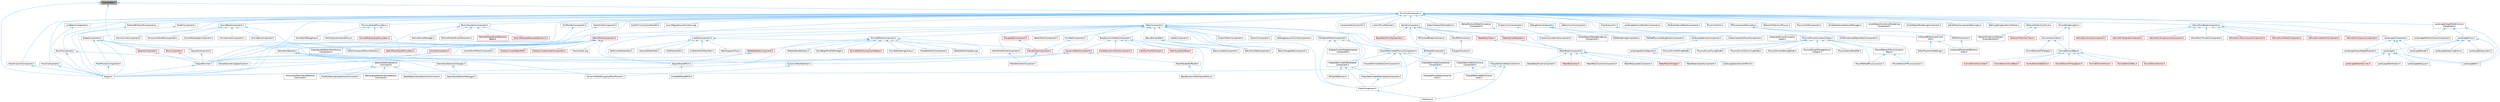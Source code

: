 digraph "EngineStats.h"
{
 // INTERACTIVE_SVG=YES
 // LATEX_PDF_SIZE
  bgcolor="transparent";
  edge [fontname=Helvetica,fontsize=10,labelfontname=Helvetica,labelfontsize=10];
  node [fontname=Helvetica,fontsize=10,shape=box,height=0.2,width=0.4];
  Node1 [id="Node000001",label="EngineStats.h",height=0.2,width=0.4,color="gray40", fillcolor="grey60", style="filled", fontcolor="black",tooltip=" "];
  Node1 -> Node2 [id="edge1_Node000001_Node000002",dir="back",color="steelblue1",style="solid",tooltip=" "];
  Node2 [id="Node000002",label="Engine.h",height=0.2,width=0.4,color="grey40", fillcolor="white", style="filled",URL="$d1/d34/Public_2Engine_8h.html",tooltip=" "];
  Node1 -> Node3 [id="edge2_Node000001_Node000003",dir="back",color="steelblue1",style="solid",tooltip=" "];
  Node3 [id="Node000003",label="EngineSharedPCH.h",height=0.2,width=0.4,color="grey40", fillcolor="white", style="filled",URL="$dc/dbb/EngineSharedPCH_8h.html",tooltip=" "];
  Node3 -> Node4 [id="edge3_Node000003_Node000004",dir="back",color="steelblue1",style="solid",tooltip=" "];
  Node4 [id="Node000004",label="UnrealEdSharedPCH.h",height=0.2,width=0.4,color="grey40", fillcolor="white", style="filled",URL="$d1/de6/UnrealEdSharedPCH_8h.html",tooltip=" "];
  Node1 -> Node5 [id="edge4_Node000001_Node000005",dir="back",color="steelblue1",style="solid",tooltip=" "];
  Node5 [id="Node000005",label="PrimitiveComponent.h",height=0.2,width=0.4,color="grey40", fillcolor="white", style="filled",URL="$df/d9f/PrimitiveComponent_8h.html",tooltip=" "];
  Node5 -> Node6 [id="edge5_Node000005_Node000006",dir="back",color="steelblue1",style="solid",tooltip=" "];
  Node6 [id="Node000006",label="ActorPrimitiveColorHandler.h",height=0.2,width=0.4,color="grey40", fillcolor="white", style="filled",URL="$d4/d72/ActorPrimitiveColorHandler_8h.html",tooltip=" "];
  Node5 -> Node7 [id="edge6_Node000005_Node000007",dir="back",color="steelblue1",style="solid",tooltip=" "];
  Node7 [id="Node000007",label="ArrowComponent.h",height=0.2,width=0.4,color="grey40", fillcolor="white", style="filled",URL="$db/d35/ArrowComponent_8h.html",tooltip=" "];
  Node7 -> Node2 [id="edge7_Node000007_Node000002",dir="back",color="steelblue1",style="solid",tooltip=" "];
  Node5 -> Node8 [id="edge8_Node000005_Node000008",dir="back",color="steelblue1",style="solid",tooltip=" "];
  Node8 [id="Node000008",label="AsyncRegisterLevelContext.cpp",height=0.2,width=0.4,color="grey40", fillcolor="white", style="filled",URL="$da/df8/AsyncRegisterLevelContext_8cpp.html",tooltip=" "];
  Node5 -> Node9 [id="edge9_Node000005_Node000009",dir="back",color="steelblue1",style="solid",tooltip=" "];
  Node9 [id="Node000009",label="BakedShallowWaterSimulation\lComponent.h",height=0.2,width=0.4,color="grey40", fillcolor="white", style="filled",URL="$d4/dbc/BakedShallowWaterSimulationComponent_8h.html",tooltip=" "];
  Node9 -> Node10 [id="edge10_Node000009_Node000010",dir="back",color="steelblue1",style="solid",tooltip=" "];
  Node10 [id="Node000010",label="WaterBodyComponent.h",height=0.2,width=0.4,color="grey40", fillcolor="white", style="filled",URL="$db/d59/WaterBodyComponent_8h.html",tooltip=" "];
  Node10 -> Node11 [id="edge11_Node000010_Node000011",dir="back",color="steelblue1",style="solid",tooltip=" "];
  Node11 [id="Node000011",label="WaterBodyActor.h",height=0.2,width=0.4,color="red", fillcolor="#FFF0F0", style="filled",URL="$da/d45/WaterBodyActor_8h.html",tooltip=" "];
  Node10 -> Node17 [id="edge12_Node000010_Node000017",dir="back",color="steelblue1",style="solid",tooltip=" "];
  Node17 [id="Node000017",label="WaterBodyCustomComponent.h",height=0.2,width=0.4,color="grey40", fillcolor="white", style="filled",URL="$dd/dc1/WaterBodyCustomComponent_8h.html",tooltip=" "];
  Node10 -> Node18 [id="edge13_Node000010_Node000018",dir="back",color="steelblue1",style="solid",tooltip=" "];
  Node18 [id="Node000018",label="WaterBodyLakeComponent.h",height=0.2,width=0.4,color="grey40", fillcolor="white", style="filled",URL="$d8/db7/WaterBodyLakeComponent_8h.html",tooltip=" "];
  Node10 -> Node19 [id="edge14_Node000010_Node000019",dir="back",color="steelblue1",style="solid",tooltip=" "];
  Node19 [id="Node000019",label="WaterBodyManager.h",height=0.2,width=0.4,color="red", fillcolor="#FFF0F0", style="filled",URL="$d7/d25/WaterBodyManager_8h.html",tooltip=" "];
  Node10 -> Node21 [id="edge15_Node000010_Node000021",dir="back",color="steelblue1",style="solid",tooltip=" "];
  Node21 [id="Node000021",label="WaterBodyOceanComponent.h",height=0.2,width=0.4,color="grey40", fillcolor="white", style="filled",URL="$d8/d9e/WaterBodyOceanComponent_8h.html",tooltip=" "];
  Node10 -> Node22 [id="edge16_Node000010_Node000022",dir="back",color="steelblue1",style="solid",tooltip=" "];
  Node22 [id="Node000022",label="WaterBodyRiverComponent.h",height=0.2,width=0.4,color="grey40", fillcolor="white", style="filled",URL="$d6/d69/WaterBodyRiverComponent_8h.html",tooltip=" "];
  Node5 -> Node23 [id="edge17_Node000005_Node000023",dir="back",color="steelblue1",style="solid",tooltip=" "];
  Node23 [id="Node000023",label="BillboardComponent.h",height=0.2,width=0.4,color="grey40", fillcolor="white", style="filled",URL="$db/d72/BillboardComponent_8h.html",tooltip=" "];
  Node23 -> Node24 [id="edge18_Node000023_Node000024",dir="back",color="steelblue1",style="solid",tooltip=" "];
  Node24 [id="Node000024",label="ChaosDeformableSolverActor.h",height=0.2,width=0.4,color="grey40", fillcolor="white", style="filled",URL="$d2/de9/ChaosDeformableSolverActor_8h.html",tooltip=" "];
  Node24 -> Node25 [id="edge19_Node000024_Node000025",dir="back",color="steelblue1",style="solid",tooltip=" "];
  Node25 [id="Node000025",label="ChaosDeformableCollisions\lActor.h",height=0.2,width=0.4,color="grey40", fillcolor="white", style="filled",URL="$d2/dce/ChaosDeformableCollisionsActor_8h.html",tooltip=" "];
  Node24 -> Node26 [id="edge20_Node000024_Node000026",dir="back",color="steelblue1",style="solid",tooltip=" "];
  Node26 [id="Node000026",label="ChaosDeformableConstraints\lActor.h",height=0.2,width=0.4,color="grey40", fillcolor="white", style="filled",URL="$d0/dd2/ChaosDeformableConstraintsActor_8h.html",tooltip=" "];
  Node24 -> Node27 [id="edge21_Node000024_Node000027",dir="back",color="steelblue1",style="solid",tooltip=" "];
  Node27 [id="Node000027",label="FleshActor.h",height=0.2,width=0.4,color="grey40", fillcolor="white", style="filled",URL="$d1/d7e/FleshActor_8h.html",tooltip=" "];
  Node23 -> Node2 [id="edge22_Node000023_Node000002",dir="back",color="steelblue1",style="solid",tooltip=" "];
  Node5 -> Node28 [id="edge23_Node000005_Node000028",dir="back",color="steelblue1",style="solid",tooltip=" "];
  Node28 [id="Node000028",label="BrushComponent.h",height=0.2,width=0.4,color="grey40", fillcolor="white", style="filled",URL="$d0/d9c/BrushComponent_8h.html",tooltip=" "];
  Node28 -> Node2 [id="edge24_Node000028_Node000002",dir="back",color="steelblue1",style="solid",tooltip=" "];
  Node28 -> Node29 [id="edge25_Node000028_Node000029",dir="back",color="steelblue1",style="solid",tooltip=" "];
  Node29 [id="Node000029",label="SceneGeometrySpatialCache.h",height=0.2,width=0.4,color="grey40", fillcolor="white", style="filled",URL="$d6/d6f/SceneGeometrySpatialCache_8h.html",tooltip=" "];
  Node5 -> Node30 [id="edge26_Node000005_Node000030",dir="back",color="steelblue1",style="solid",tooltip=" "];
  Node30 [id="Node000030",label="ClusterUnionComponent.h",height=0.2,width=0.4,color="grey40", fillcolor="white", style="filled",URL="$d0/d16/ClusterUnionComponent_8h.html",tooltip=" "];
  Node30 -> Node31 [id="edge27_Node000030_Node000031",dir="back",color="steelblue1",style="solid",tooltip=" "];
  Node31 [id="Node000031",label="ClusterUnionVehicleComponent.h",height=0.2,width=0.4,color="grey40", fillcolor="white", style="filled",URL="$dd/deb/ClusterUnionVehicleComponent_8h.html",tooltip=" "];
  Node5 -> Node32 [id="edge28_Node000005_Node000032",dir="back",color="steelblue1",style="solid",tooltip=" "];
  Node32 [id="Node000032",label="ComponentCollisionUtil.h",height=0.2,width=0.4,color="grey40", fillcolor="white", style="filled",URL="$d9/d1c/ComponentCollisionUtil_8h.html",tooltip=" "];
  Node5 -> Node33 [id="edge29_Node000005_Node000033",dir="back",color="steelblue1",style="solid",tooltip=" "];
  Node33 [id="Node000033",label="CustomPhysXPayload.h",height=0.2,width=0.4,color="grey40", fillcolor="white", style="filled",URL="$d3/d90/CustomPhysXPayload_8h.html",tooltip=" "];
  Node5 -> Node34 [id="edge30_Node000005_Node000034",dir="back",color="steelblue1",style="solid",tooltip=" "];
  Node34 [id="Node000034",label="DebugDrawComponent.h",height=0.2,width=0.4,color="grey40", fillcolor="white", style="filled",URL="$d9/dae/DebugDrawComponent_8h.html",tooltip=" "];
  Node34 -> Node35 [id="edge31_Node000034_Node000035",dir="back",color="steelblue1",style="solid",tooltip=" "];
  Node35 [id="Node000035",label="EQSRenderingComponent.h",height=0.2,width=0.4,color="grey40", fillcolor="white", style="filled",URL="$df/d63/EQSRenderingComponent_8h.html",tooltip=" "];
  Node34 -> Node36 [id="edge32_Node000034_Node000036",dir="back",color="steelblue1",style="solid",tooltip=" "];
  Node36 [id="Node000036",label="PathedPhysicsDebugDrawComponent.h",height=0.2,width=0.4,color="grey40", fillcolor="white", style="filled",URL="$d9/dd8/PathedPhysicsDebugDrawComponent_8h.html",tooltip=" "];
  Node34 -> Node37 [id="edge33_Node000034_Node000037",dir="back",color="steelblue1",style="solid",tooltip=" "];
  Node37 [id="Node000037",label="SmartObjectDebugRendering\lComponent.h",height=0.2,width=0.4,color="grey40", fillcolor="white", style="filled",URL="$d2/db9/SmartObjectDebugRenderingComponent_8h.html",tooltip=" "];
  Node5 -> Node38 [id="edge34_Node000005_Node000038",dir="back",color="steelblue1",style="solid",tooltip=" "];
  Node38 [id="Node000038",label="DrawFrustumComponent.h",height=0.2,width=0.4,color="grey40", fillcolor="white", style="filled",URL="$db/d24/DrawFrustumComponent_8h.html",tooltip=" "];
  Node38 -> Node2 [id="edge35_Node000038_Node000002",dir="back",color="steelblue1",style="solid",tooltip=" "];
  Node5 -> Node39 [id="edge36_Node000005_Node000039",dir="back",color="steelblue1",style="solid",tooltip=" "];
  Node39 [id="Node000039",label="EditorComponentSourceFactory.h",height=0.2,width=0.4,color="grey40", fillcolor="white", style="filled",URL="$d4/d35/EditorComponentSourceFactory_8h.html",tooltip=" "];
  Node5 -> Node40 [id="edge37_Node000005_Node000040",dir="back",color="steelblue1",style="solid",tooltip=" "];
  Node40 [id="Node000040",label="EditorViewportSelectability.h",height=0.2,width=0.4,color="grey40", fillcolor="white", style="filled",URL="$d0/da6/EditorViewportSelectability_8h.html",tooltip=" "];
  Node5 -> Node41 [id="edge38_Node000005_Node000041",dir="back",color="steelblue1",style="solid",tooltip=" "];
  Node41 [id="Node000041",label="EngineMinimal.h",height=0.2,width=0.4,color="grey40", fillcolor="white", style="filled",URL="$d0/d2c/EngineMinimal_8h.html",tooltip=" "];
  Node41 -> Node2 [id="edge39_Node000041_Node000002",dir="back",color="steelblue1",style="solid",tooltip=" "];
  Node5 -> Node3 [id="edge40_Node000005_Node000003",dir="back",color="steelblue1",style="solid",tooltip=" "];
  Node5 -> Node42 [id="edge41_Node000005_Node000042",dir="back",color="steelblue1",style="solid",tooltip=" "];
  Node42 [id="Node000042",label="FloorQueryUtils.h",height=0.2,width=0.4,color="grey40", fillcolor="white", style="filled",URL="$df/d2a/FloorQueryUtils_8h.html",tooltip=" "];
  Node42 -> Node43 [id="edge42_Node000042_Node000043",dir="back",color="steelblue1",style="solid",tooltip=" "];
  Node43 [id="Node000043",label="ChaosCharacterMoverComponent.h",height=0.2,width=0.4,color="grey40", fillcolor="white", style="filled",URL="$d5/dd2/ChaosCharacterMoverComponent_8h.html",tooltip=" "];
  Node42 -> Node44 [id="edge43_Node000042_Node000044",dir="back",color="steelblue1",style="solid",tooltip=" "];
  Node44 [id="Node000044",label="CharacterMoverSimulation\lTypes.h",height=0.2,width=0.4,color="grey40", fillcolor="white", style="filled",URL="$df/dcc/CharacterMoverSimulationTypes_8h.html",tooltip=" "];
  Node42 -> Node45 [id="edge44_Node000042_Node000045",dir="back",color="steelblue1",style="solid",tooltip=" "];
  Node45 [id="Node000045",label="PhysicsMoverSimulationTypes.h",height=0.2,width=0.4,color="grey40", fillcolor="white", style="filled",URL="$d1/d2f/PhysicsMoverSimulationTypes_8h.html",tooltip=" "];
  Node45 -> Node46 [id="edge45_Node000045_Node000046",dir="back",color="steelblue1",style="solid",tooltip=" "];
  Node46 [id="Node000046",label="MoverNetworkPhysicsLiaison.h",height=0.2,width=0.4,color="grey40", fillcolor="white", style="filled",URL="$d7/d6a/MoverNetworkPhysicsLiaison_8h.html",tooltip=" "];
  Node45 -> Node47 [id="edge46_Node000045_Node000047",dir="back",color="steelblue1",style="solid",tooltip=" "];
  Node47 [id="Node000047",label="MoverNetworkPhysicsLiaison\lBase.h",height=0.2,width=0.4,color="grey40", fillcolor="white", style="filled",URL="$d6/d54/MoverNetworkPhysicsLiaisonBase_8h.html",tooltip=" "];
  Node47 -> Node46 [id="edge47_Node000047_Node000046",dir="back",color="steelblue1",style="solid",tooltip=" "];
  Node47 -> Node48 [id="edge48_Node000047_Node000048",dir="back",color="steelblue1",style="solid",tooltip=" "];
  Node48 [id="Node000048",label="MoverPathedPhysicsLiaison.h",height=0.2,width=0.4,color="grey40", fillcolor="white", style="filled",URL="$d8/d2d/MoverPathedPhysicsLiaison_8h.html",tooltip=" "];
  Node45 -> Node48 [id="edge49_Node000045_Node000048",dir="back",color="steelblue1",style="solid",tooltip=" "];
  Node45 -> Node49 [id="edge50_Node000045_Node000049",dir="back",color="steelblue1",style="solid",tooltip=" "];
  Node49 [id="Node000049",label="PhysicsDrivenFallingMode.h",height=0.2,width=0.4,color="grey40", fillcolor="white", style="filled",URL="$de/d7a/PhysicsDrivenFallingMode_8h.html",tooltip=" "];
  Node45 -> Node50 [id="edge51_Node000045_Node000050",dir="back",color="steelblue1",style="solid",tooltip=" "];
  Node50 [id="Node000050",label="PhysicsDrivenFlyingMode.h",height=0.2,width=0.4,color="grey40", fillcolor="white", style="filled",URL="$d4/d63/PhysicsDrivenFlyingMode_8h.html",tooltip=" "];
  Node45 -> Node51 [id="edge52_Node000045_Node000051",dir="back",color="steelblue1",style="solid",tooltip=" "];
  Node51 [id="Node000051",label="PhysicsDrivenSwimmingMode.h",height=0.2,width=0.4,color="grey40", fillcolor="white", style="filled",URL="$d2/d15/PhysicsDrivenSwimmingMode_8h.html",tooltip=" "];
  Node45 -> Node52 [id="edge53_Node000045_Node000052",dir="back",color="steelblue1",style="solid",tooltip=" "];
  Node52 [id="Node000052",label="PhysicsDrivenWalkingMode.h",height=0.2,width=0.4,color="grey40", fillcolor="white", style="filled",URL="$d8/d69/PhysicsDrivenWalkingMode_8h.html",tooltip=" "];
  Node45 -> Node53 [id="edge54_Node000045_Node000053",dir="back",color="steelblue1",style="solid",tooltip=" "];
  Node53 [id="Node000053",label="PhysicsMoverManagerAsync\lCallback.h",height=0.2,width=0.4,color="grey40", fillcolor="white", style="filled",URL="$d6/d7c/PhysicsMoverManagerAsyncCallback_8h.html",tooltip=" "];
  Node45 -> Node54 [id="edge55_Node000045_Node000054",dir="back",color="steelblue1",style="solid",tooltip=" "];
  Node54 [id="Node000054",label="PhysicsStanceModifier.h",height=0.2,width=0.4,color="grey40", fillcolor="white", style="filled",URL="$dc/d04/PhysicsStanceModifier_8h.html",tooltip=" "];
  Node5 -> Node55 [id="edge56_Node000005_Node000055",dir="back",color="steelblue1",style="solid",tooltip=" "];
  Node55 [id="Node000055",label="GeometrySelector.h",height=0.2,width=0.4,color="grey40", fillcolor="white", style="filled",URL="$d5/d67/GeometrySelector_8h.html",tooltip=" "];
  Node55 -> Node56 [id="edge57_Node000055_Node000056",dir="back",color="steelblue1",style="solid",tooltip=" "];
  Node56 [id="Node000056",label="DynamicMeshPolygroupTransformer.h",height=0.2,width=0.4,color="grey40", fillcolor="white", style="filled",URL="$dc/db2/DynamicMeshPolygroupTransformer_8h.html",tooltip=" "];
  Node55 -> Node57 [id="edge58_Node000055_Node000057",dir="back",color="steelblue1",style="solid",tooltip=" "];
  Node57 [id="Node000057",label="DynamicMeshSelector.h",height=0.2,width=0.4,color="grey40", fillcolor="white", style="filled",URL="$dc/d01/DynamicMeshSelector_8h.html",tooltip=" "];
  Node57 -> Node56 [id="edge59_Node000057_Node000056",dir="back",color="steelblue1",style="solid",tooltip=" "];
  Node55 -> Node58 [id="edge60_Node000055_Node000058",dir="back",color="steelblue1",style="solid",tooltip=" "];
  Node58 [id="Node000058",label="GeometrySelectionChanges.h",height=0.2,width=0.4,color="grey40", fillcolor="white", style="filled",URL="$d2/d21/GeometrySelectionChanges_8h.html",tooltip=" "];
  Node58 -> Node59 [id="edge61_Node000058_Node000059",dir="back",color="steelblue1",style="solid",tooltip=" "];
  Node59 [id="Node000059",label="GeometrySelectionManager.h",height=0.2,width=0.4,color="grey40", fillcolor="white", style="filled",URL="$d9/d43/GeometrySelectionManager_8h.html",tooltip=" "];
  Node55 -> Node59 [id="edge62_Node000055_Node000059",dir="back",color="steelblue1",style="solid",tooltip=" "];
  Node55 -> Node60 [id="edge63_Node000055_Node000060",dir="back",color="steelblue1",style="solid",tooltip=" "];
  Node60 [id="Node000060",label="SelectionEditInteractive\lCommand.h",height=0.2,width=0.4,color="grey40", fillcolor="white", style="filled",URL="$d8/db5/SelectionEditInteractiveCommand_8h.html",tooltip=" "];
  Node60 -> Node61 [id="edge64_Node000060_Node000061",dir="back",color="steelblue1",style="solid",tooltip=" "];
  Node61 [id="Node000061",label="DeleteGeometrySelectionCommand.h",height=0.2,width=0.4,color="grey40", fillcolor="white", style="filled",URL="$d2/db3/DeleteGeometrySelectionCommand_8h.html",tooltip=" "];
  Node60 -> Node62 [id="edge65_Node000060_Node000062",dir="back",color="steelblue1",style="solid",tooltip=" "];
  Node62 [id="Node000062",label="DisconnectGeometrySelection\lCommand.h",height=0.2,width=0.4,color="grey40", fillcolor="white", style="filled",URL="$df/d86/DisconnectGeometrySelectionCommand_8h.html",tooltip=" "];
  Node60 -> Node63 [id="edge66_Node000060_Node000063",dir="back",color="steelblue1",style="solid",tooltip=" "];
  Node63 [id="Node000063",label="ModifyGeometrySelectionCommand.h",height=0.2,width=0.4,color="grey40", fillcolor="white", style="filled",URL="$d2/dc3/ModifyGeometrySelectionCommand_8h.html",tooltip=" "];
  Node60 -> Node64 [id="edge67_Node000060_Node000064",dir="back",color="steelblue1",style="solid",tooltip=" "];
  Node64 [id="Node000064",label="RetriangulateGeometrySelection\lCommand.h",height=0.2,width=0.4,color="grey40", fillcolor="white", style="filled",URL="$de/d4b/RetriangulateGeometrySelectionCommand_8h.html",tooltip=" "];
  Node5 -> Node65 [id="edge68_Node000005_Node000065",dir="back",color="steelblue1",style="solid",tooltip=" "];
  Node65 [id="Node000065",label="GizmoBaseComponent.h",height=0.2,width=0.4,color="grey40", fillcolor="white", style="filled",URL="$db/dfd/GizmoBaseComponent_8h.html",tooltip=" "];
  Node65 -> Node66 [id="edge69_Node000065_Node000066",dir="back",color="steelblue1",style="solid",tooltip=" "];
  Node66 [id="Node000066",label="GizmoArrowComponent.h",height=0.2,width=0.4,color="grey40", fillcolor="white", style="filled",URL="$d9/df9/GizmoArrowComponent_8h.html",tooltip=" "];
  Node65 -> Node67 [id="edge70_Node000065_Node000067",dir="back",color="steelblue1",style="solid",tooltip=" "];
  Node67 [id="Node000067",label="GizmoBoxComponent.h",height=0.2,width=0.4,color="grey40", fillcolor="white", style="filled",URL="$d4/d84/GizmoBoxComponent_8h.html",tooltip=" "];
  Node65 -> Node68 [id="edge71_Node000065_Node000068",dir="back",color="steelblue1",style="solid",tooltip=" "];
  Node68 [id="Node000068",label="GizmoCircleComponent.h",height=0.2,width=0.4,color="grey40", fillcolor="white", style="filled",URL="$d3/d78/GizmoCircleComponent_8h.html",tooltip=" "];
  Node65 -> Node69 [id="edge72_Node000065_Node000069",dir="back",color="steelblue1",style="solid",tooltip=" "];
  Node69 [id="Node000069",label="GizmoLineHandleComponent.h",height=0.2,width=0.4,color="grey40", fillcolor="white", style="filled",URL="$d3/d98/GizmoLineHandleComponent_8h.html",tooltip=" "];
  Node65 -> Node70 [id="edge73_Node000065_Node000070",dir="back",color="steelblue1",style="solid",tooltip=" "];
  Node70 [id="Node000070",label="GizmoRectangleComponent.h",height=0.2,width=0.4,color="grey40", fillcolor="white", style="filled",URL="$d9/ded/GizmoRectangleComponent_8h.html",tooltip=" "];
  Node65 -> Node71 [id="edge74_Node000065_Node000071",dir="back",color="steelblue1",style="solid",tooltip=" "];
  Node71 [id="Node000071",label="ViewAdjustedStaticMeshGizmo\lComponent.h",height=0.2,width=0.4,color="grey40", fillcolor="white", style="filled",URL="$d3/d99/ViewAdjustedStaticMeshGizmoComponent_8h.html",tooltip=" "];
  Node5 -> Node72 [id="edge75_Node000005_Node000072",dir="back",color="steelblue1",style="solid",tooltip=" "];
  Node72 [id="Node000072",label="GizmoRenderingUtil.h",height=0.2,width=0.4,color="grey40", fillcolor="white", style="filled",URL="$d0/d40/GizmoRenderingUtil_8h.html",tooltip=" "];
  Node72 -> Node73 [id="edge76_Node000072_Node000073",dir="back",color="steelblue1",style="solid",tooltip=" "];
  Node73 [id="Node000073",label="GizmoElementBase.h",height=0.2,width=0.4,color="grey40", fillcolor="white", style="filled",URL="$d5/d19/GizmoElementBase_8h.html",tooltip=" "];
  Node73 -> Node74 [id="edge77_Node000073_Node000074",dir="back",color="steelblue1",style="solid",tooltip=" "];
  Node74 [id="Node000074",label="GizmoElementArrow.h",height=0.2,width=0.4,color="red", fillcolor="#FFF0F0", style="filled",URL="$df/d5b/GizmoElementArrow_8h.html",tooltip=" "];
  Node73 -> Node76 [id="edge78_Node000073_Node000076",dir="back",color="steelblue1",style="solid",tooltip=" "];
  Node76 [id="Node000076",label="GizmoElementBox.h",height=0.2,width=0.4,color="red", fillcolor="#FFF0F0", style="filled",URL="$d6/d7f/GizmoElementBox_8h.html",tooltip=" "];
  Node73 -> Node77 [id="edge79_Node000073_Node000077",dir="back",color="steelblue1",style="solid",tooltip=" "];
  Node77 [id="Node000077",label="GizmoElementCone.h",height=0.2,width=0.4,color="red", fillcolor="#FFF0F0", style="filled",URL="$dc/dca/GizmoElementCone_8h.html",tooltip=" "];
  Node73 -> Node78 [id="edge80_Node000073_Node000078",dir="back",color="steelblue1",style="solid",tooltip=" "];
  Node78 [id="Node000078",label="GizmoElementCylinder.h",height=0.2,width=0.4,color="red", fillcolor="#FFF0F0", style="filled",URL="$da/dff/GizmoElementCylinder_8h.html",tooltip=" "];
  Node73 -> Node79 [id="edge81_Node000073_Node000079",dir="back",color="steelblue1",style="solid",tooltip=" "];
  Node79 [id="Node000079",label="GizmoElementLineBase.h",height=0.2,width=0.4,color="red", fillcolor="#FFF0F0", style="filled",URL="$d4/d1b/GizmoElementLineBase_8h.html",tooltip=" "];
  Node73 -> Node87 [id="edge82_Node000073_Node000087",dir="back",color="steelblue1",style="solid",tooltip=" "];
  Node87 [id="Node000087",label="GizmoElementSphere.h",height=0.2,width=0.4,color="red", fillcolor="#FFF0F0", style="filled",URL="$df/d53/GizmoElementSphere_8h.html",tooltip=" "];
  Node73 -> Node88 [id="edge83_Node000073_Node000088",dir="back",color="steelblue1",style="solid",tooltip=" "];
  Node88 [id="Node000088",label="GizmoElementTriangleList.h",height=0.2,width=0.4,color="red", fillcolor="#FFF0F0", style="filled",URL="$dc/dc3/GizmoElementTriangleList_8h.html",tooltip=" "];
  Node72 -> Node89 [id="edge84_Node000072_Node000089",dir="back",color="steelblue1",style="solid",tooltip=" "];
  Node89 [id="Node000089",label="GizmoViewContext.h",height=0.2,width=0.4,color="grey40", fillcolor="white", style="filled",URL="$dd/d1a/GizmoViewContext_8h.html",tooltip=" "];
  Node89 -> Node73 [id="edge85_Node000089_Node000073",dir="back",color="steelblue1",style="solid",tooltip=" "];
  Node89 -> Node90 [id="edge86_Node000089_Node000090",dir="back",color="steelblue1",style="solid",tooltip=" "];
  Node90 [id="Node000090",label="GizmoElementHitTargets.h",height=0.2,width=0.4,color="grey40", fillcolor="white", style="filled",URL="$da/d23/GizmoElementHitTargets_8h.html",tooltip=" "];
  Node5 -> Node91 [id="edge87_Node000005_Node000091",dir="back",color="steelblue1",style="solid",tooltip=" "];
  Node91 [id="Node000091",label="ISMComponentDescriptor.h",height=0.2,width=0.4,color="grey40", fillcolor="white", style="filled",URL="$dd/d82/ISMComponentDescriptor_8h.html",tooltip=" "];
  Node91 -> Node92 [id="edge88_Node000091_Node000092",dir="back",color="steelblue1",style="solid",tooltip=" "];
  Node92 [id="Node000092",label="HLODInstancedStaticMeshComponent.h",height=0.2,width=0.4,color="grey40", fillcolor="white", style="filled",URL="$dd/d88/HLODInstancedStaticMeshComponent_8h.html",tooltip=" "];
  Node91 -> Node93 [id="edge89_Node000091_Node000093",dir="back",color="steelblue1",style="solid",tooltip=" "];
  Node93 [id="Node000093",label="ISMPartitionActor.h",height=0.2,width=0.4,color="grey40", fillcolor="white", style="filled",URL="$d8/dac/ISMPartitionActor_8h.html",tooltip=" "];
  Node93 -> Node94 [id="edge90_Node000093_Node000094",dir="back",color="steelblue1",style="solid",tooltip=" "];
  Node94 [id="Node000094",label="InstancedPlacementPartition\lActor.h",height=0.2,width=0.4,color="grey40", fillcolor="white", style="filled",URL="$dd/d43/InstancedPlacementPartitionActor_8h.html",tooltip=" "];
  Node91 -> Node95 [id="edge91_Node000091_Node000095",dir="back",color="steelblue1",style="solid",tooltip=" "];
  Node95 [id="Node000095",label="InstancedPlacementClient\lInfo.h",height=0.2,width=0.4,color="grey40", fillcolor="white", style="filled",URL="$d0/d12/InstancedPlacementClientInfo_8h.html",tooltip=" "];
  Node95 -> Node96 [id="edge92_Node000095_Node000096",dir="back",color="steelblue1",style="solid",tooltip=" "];
  Node96 [id="Node000096",label="EditorPlacementSettings.h",height=0.2,width=0.4,color="grey40", fillcolor="white", style="filled",URL="$dd/daf/EditorPlacementSettings_8h.html",tooltip=" "];
  Node95 -> Node94 [id="edge93_Node000095_Node000094",dir="back",color="steelblue1",style="solid",tooltip=" "];
  Node5 -> Node97 [id="edge94_Node000005_Node000097",dir="back",color="steelblue1",style="solid",tooltip=" "];
  Node97 [id="Node000097",label="LakeCollisionComponent.h",height=0.2,width=0.4,color="grey40", fillcolor="white", style="filled",URL="$d6/d05/LakeCollisionComponent_8h.html",tooltip=" "];
  Node5 -> Node98 [id="edge95_Node000005_Node000098",dir="back",color="steelblue1",style="solid",tooltip=" "];
  Node98 [id="Node000098",label="LandscapeComponent.h",height=0.2,width=0.4,color="grey40", fillcolor="white", style="filled",URL="$d4/dba/LandscapeComponent_8h.html",tooltip=" "];
  Node98 -> Node99 [id="edge96_Node000098_Node000099",dir="back",color="steelblue1",style="solid",tooltip=" "];
  Node99 [id="Node000099",label="Landscape.h",height=0.2,width=0.4,color="grey40", fillcolor="white", style="filled",URL="$d5/dd6/Landscape_8h.html",tooltip=" "];
  Node99 -> Node100 [id="edge97_Node000099_Node000100",dir="back",color="steelblue1",style="solid",tooltip=" "];
  Node100 [id="Node000100",label="LandscapeEdit.h",height=0.2,width=0.4,color="grey40", fillcolor="white", style="filled",URL="$df/d61/LandscapeEdit_8h.html",tooltip=" "];
  Node99 -> Node101 [id="edge98_Node000099_Node000101",dir="back",color="steelblue1",style="solid",tooltip=" "];
  Node101 [id="Node000101",label="LandscapeEditLayer.h",height=0.2,width=0.4,color="grey40", fillcolor="white", style="filled",URL="$d2/d34/LandscapeEditLayer_8h.html",tooltip=" "];
  Node99 -> Node102 [id="edge99_Node000099_Node000102",dir="back",color="steelblue1",style="solid",tooltip=" "];
  Node102 [id="Node000102",label="LandscapeEditorServices.h",height=0.2,width=0.4,color="red", fillcolor="#FFF0F0", style="filled",URL="$d0/de9/LandscapeEditorServices_8h.html",tooltip=" "];
  Node99 -> Node104 [id="edge100_Node000099_Node000104",dir="back",color="steelblue1",style="solid",tooltip=" "];
  Node104 [id="Node000104",label="LandscapeNotification.h",height=0.2,width=0.4,color="grey40", fillcolor="white", style="filled",URL="$d7/de3/LandscapeNotification_8h.html",tooltip=" "];
  Node98 -> Node100 [id="edge101_Node000098_Node000100",dir="back",color="steelblue1",style="solid",tooltip=" "];
  Node98 -> Node105 [id="edge102_Node000098_Node000105",dir="back",color="steelblue1",style="solid",tooltip=" "];
  Node105 [id="Node000105",label="LandscapeGrassWeightExporter.h",height=0.2,width=0.4,color="grey40", fillcolor="white", style="filled",URL="$de/d64/LandscapeGrassWeightExporter_8h.html",tooltip=" "];
  Node98 -> Node106 [id="edge103_Node000098_Node000106",dir="back",color="steelblue1",style="solid",tooltip=" "];
  Node106 [id="Node000106",label="LandscapeRender.h",height=0.2,width=0.4,color="grey40", fillcolor="white", style="filled",URL="$df/d67/LandscapeRender_8h.html",tooltip=" "];
  Node5 -> Node107 [id="edge104_Node000005_Node000107",dir="back",color="steelblue1",style="solid",tooltip=" "];
  Node107 [id="Node000107",label="LandscapeGizmoRenderComponent.h",height=0.2,width=0.4,color="grey40", fillcolor="white", style="filled",URL="$d0/d84/LandscapeGizmoRenderComponent_8h.html",tooltip=" "];
  Node5 -> Node108 [id="edge105_Node000005_Node000108",dir="back",color="steelblue1",style="solid",tooltip=" "];
  Node108 [id="Node000108",label="LandscapeHeightfieldCollision\lComponent.h",height=0.2,width=0.4,color="grey40", fillcolor="white", style="filled",URL="$d2/d06/LandscapeHeightfieldCollisionComponent_8h.html",tooltip=" "];
  Node108 -> Node100 [id="edge106_Node000108_Node000100",dir="back",color="steelblue1",style="solid",tooltip=" "];
  Node108 -> Node109 [id="edge107_Node000108_Node000109",dir="back",color="steelblue1",style="solid",tooltip=" "];
  Node109 [id="Node000109",label="LandscapeMeshCollisionComponent.h",height=0.2,width=0.4,color="grey40", fillcolor="white", style="filled",URL="$d0/dab/LandscapeMeshCollisionComponent_8h.html",tooltip=" "];
  Node108 -> Node110 [id="edge108_Node000108_Node000110",dir="back",color="steelblue1",style="solid",tooltip=" "];
  Node110 [id="Node000110",label="LandscapeProxy.h",height=0.2,width=0.4,color="grey40", fillcolor="white", style="filled",URL="$db/dae/LandscapeProxy_8h.html",tooltip=" "];
  Node110 -> Node99 [id="edge109_Node000110_Node000099",dir="back",color="steelblue1",style="solid",tooltip=" "];
  Node110 -> Node100 [id="edge110_Node000110_Node000100",dir="back",color="steelblue1",style="solid",tooltip=" "];
  Node110 -> Node106 [id="edge111_Node000110_Node000106",dir="back",color="steelblue1",style="solid",tooltip=" "];
  Node110 -> Node111 [id="edge112_Node000110_Node000111",dir="back",color="steelblue1",style="solid",tooltip=" "];
  Node111 [id="Node000111",label="LandscapeStreamingProxy.h",height=0.2,width=0.4,color="grey40", fillcolor="white", style="filled",URL="$de/d5a/LandscapeStreamingProxy_8h.html",tooltip=" "];
  Node110 -> Node112 [id="edge113_Node000110_Node000112",dir="back",color="steelblue1",style="solid",tooltip=" "];
  Node112 [id="Node000112",label="LandscapeSubsystem.h",height=0.2,width=0.4,color="grey40", fillcolor="white", style="filled",URL="$d7/ddd/LandscapeSubsystem_8h.html",tooltip=" "];
  Node5 -> Node113 [id="edge114_Node000005_Node000113",dir="back",color="steelblue1",style="solid",tooltip=" "];
  Node113 [id="Node000113",label="LandscapeSplinesComponent.h",height=0.2,width=0.4,color="grey40", fillcolor="white", style="filled",URL="$d4/d7e/LandscapeSplinesComponent_8h.html",tooltip=" "];
  Node113 -> Node114 [id="edge115_Node000113_Node000114",dir="back",color="steelblue1",style="solid",tooltip=" "];
  Node114 [id="Node000114",label="LandscapeSplineSegment.h",height=0.2,width=0.4,color="grey40", fillcolor="white", style="filled",URL="$d4/d8d/LandscapeSplineSegment_8h.html",tooltip=" "];
  Node114 -> Node115 [id="edge116_Node000114_Node000115",dir="back",color="steelblue1",style="solid",tooltip=" "];
  Node115 [id="Node000115",label="LandscapeSplineControlPoint.h",height=0.2,width=0.4,color="grey40", fillcolor="white", style="filled",URL="$d2/d00/LandscapeSplineControlPoint_8h.html",tooltip=" "];
  Node5 -> Node116 [id="edge117_Node000005_Node000116",dir="back",color="steelblue1",style="solid",tooltip=" "];
  Node116 [id="Node000116",label="LineBatchComponent.h",height=0.2,width=0.4,color="grey40", fillcolor="white", style="filled",URL="$d4/dd8/LineBatchComponent_8h.html",tooltip=" "];
  Node116 -> Node2 [id="edge118_Node000116_Node000002",dir="back",color="steelblue1",style="solid",tooltip=" "];
  Node5 -> Node117 [id="edge119_Node000005_Node000117",dir="back",color="steelblue1",style="solid",tooltip=" "];
  Node117 [id="Node000117",label="MaterialBillboardComponent.h",height=0.2,width=0.4,color="grey40", fillcolor="white", style="filled",URL="$d0/d98/MaterialBillboardComponent_8h.html",tooltip=" "];
  Node117 -> Node2 [id="edge120_Node000117_Node000002",dir="back",color="steelblue1",style="solid",tooltip=" "];
  Node5 -> Node118 [id="edge121_Node000005_Node000118",dir="back",color="steelblue1",style="solid",tooltip=" "];
  Node118 [id="Node000118",label="MeshComponent.h",height=0.2,width=0.4,color="grey40", fillcolor="white", style="filled",URL="$dd/d57/MeshComponent_8h.html",tooltip=" "];
  Node118 -> Node119 [id="edge122_Node000118_Node000119",dir="back",color="steelblue1",style="solid",tooltip=" "];
  Node119 [id="Node000119",label="BaseDynamicMeshComponent.h",height=0.2,width=0.4,color="grey40", fillcolor="white", style="filled",URL="$d3/df4/BaseDynamicMeshComponent_8h.html",tooltip=" "];
  Node119 -> Node120 [id="edge123_Node000119_Node000120",dir="back",color="steelblue1",style="solid",tooltip=" "];
  Node120 [id="Node000120",label="BaseDynamicMeshSceneProxy.h",height=0.2,width=0.4,color="grey40", fillcolor="white", style="filled",URL="$d2/dee/BaseDynamicMeshSceneProxy_8h.html",tooltip=" "];
  Node119 -> Node121 [id="edge124_Node000119_Node000121",dir="back",color="steelblue1",style="solid",tooltip=" "];
  Node121 [id="Node000121",label="DynamicMeshComponent.h",height=0.2,width=0.4,color="red", fillcolor="#FFF0F0", style="filled",URL="$d8/d66/DynamicMeshComponent_8h.html",tooltip=" "];
  Node121 -> Node57 [id="edge125_Node000121_Node000057",dir="back",color="steelblue1",style="solid",tooltip=" "];
  Node121 -> Node131 [id="edge126_Node000121_Node000131",dir="back",color="steelblue1",style="solid",tooltip=" "];
  Node131 [id="Node000131",label="MeshRenderBufferSet.h",height=0.2,width=0.4,color="grey40", fillcolor="white", style="filled",URL="$de/dc2/MeshRenderBufferSet_8h.html",tooltip=" "];
  Node131 -> Node120 [id="edge127_Node000131_Node000120",dir="back",color="steelblue1",style="solid",tooltip=" "];
  Node121 -> Node29 [id="edge128_Node000121_Node000029",dir="back",color="steelblue1",style="solid",tooltip=" "];
  Node119 -> Node131 [id="edge129_Node000119_Node000131",dir="back",color="steelblue1",style="solid",tooltip=" "];
  Node119 -> Node190 [id="edge130_Node000119_Node000190",dir="back",color="steelblue1",style="solid",tooltip=" "];
  Node190 [id="Node000190",label="MeshSculptToolBase.h",height=0.2,width=0.4,color="red", fillcolor="#FFF0F0", style="filled",URL="$d8/d2a/MeshSculptToolBase_8h.html",tooltip=" "];
  Node119 -> Node193 [id="edge131_Node000119_Node000193",dir="back",color="steelblue1",style="solid",tooltip=" "];
  Node193 [id="Node000193",label="OctreeDynamicMeshComponent.h",height=0.2,width=0.4,color="red", fillcolor="#FFF0F0", style="filled",URL="$d9/d19/OctreeDynamicMeshComponent_8h.html",tooltip=" "];
  Node119 -> Node194 [id="edge132_Node000119_Node000194",dir="back",color="steelblue1",style="solid",tooltip=" "];
  Node194 [id="Node000194",label="UVEditorToolMeshInput.h",height=0.2,width=0.4,color="red", fillcolor="#FFF0F0", style="filled",URL="$d2/de6/UVEditorToolMeshInput_8h.html",tooltip=" "];
  Node118 -> Node207 [id="edge133_Node000118_Node000207",dir="back",color="steelblue1",style="solid",tooltip=" "];
  Node207 [id="Node000207",label="BasicElementSet.h",height=0.2,width=0.4,color="grey40", fillcolor="white", style="filled",URL="$de/d31/BasicElementSet_8h.html",tooltip=" "];
  Node207 -> Node208 [id="edge134_Node000207_Node000208",dir="back",color="steelblue1",style="solid",tooltip=" "];
  Node208 [id="Node000208",label="BasicLineSetComponent.h",height=0.2,width=0.4,color="grey40", fillcolor="white", style="filled",URL="$da/d78/BasicLineSetComponent_8h.html",tooltip=" "];
  Node207 -> Node209 [id="edge135_Node000207_Node000209",dir="back",color="steelblue1",style="solid",tooltip=" "];
  Node209 [id="Node000209",label="BasicPointSetComponent.h",height=0.2,width=0.4,color="grey40", fillcolor="white", style="filled",URL="$d4/d5f/BasicPointSetComponent_8h.html",tooltip=" "];
  Node207 -> Node210 [id="edge136_Node000207_Node000210",dir="back",color="steelblue1",style="solid",tooltip=" "];
  Node210 [id="Node000210",label="BasicTriangleSetComponent.h",height=0.2,width=0.4,color="grey40", fillcolor="white", style="filled",URL="$d0/d56/BasicTriangleSetComponent_8h.html",tooltip=" "];
  Node118 -> Node208 [id="edge137_Node000118_Node000208",dir="back",color="steelblue1",style="solid",tooltip=" "];
  Node118 -> Node209 [id="edge138_Node000118_Node000209",dir="back",color="steelblue1",style="solid",tooltip=" "];
  Node118 -> Node210 [id="edge139_Node000118_Node000210",dir="back",color="steelblue1",style="solid",tooltip=" "];
  Node118 -> Node211 [id="edge140_Node000118_Node000211",dir="back",color="steelblue1",style="solid",tooltip=" "];
  Node211 [id="Node000211",label="CableComponent.h",height=0.2,width=0.4,color="grey40", fillcolor="white", style="filled",URL="$d4/dd5/CableComponent_8h.html",tooltip=" "];
  Node118 -> Node212 [id="edge141_Node000118_Node000212",dir="back",color="steelblue1",style="solid",tooltip=" "];
  Node212 [id="Node000212",label="ChaosDeformablePhysicsComponent.h",height=0.2,width=0.4,color="grey40", fillcolor="white", style="filled",URL="$d3/da9/ChaosDeformablePhysicsComponent_8h.html",tooltip=" "];
  Node212 -> Node213 [id="edge142_Node000212_Node000213",dir="back",color="steelblue1",style="solid",tooltip=" "];
  Node213 [id="Node000213",label="ChaosDeformableCollisions\lComponent.h",height=0.2,width=0.4,color="grey40", fillcolor="white", style="filled",URL="$d3/da7/ChaosDeformableCollisionsComponent_8h.html",tooltip=" "];
  Node213 -> Node25 [id="edge143_Node000213_Node000025",dir="back",color="steelblue1",style="solid",tooltip=" "];
  Node212 -> Node214 [id="edge144_Node000212_Node000214",dir="back",color="steelblue1",style="solid",tooltip=" "];
  Node214 [id="Node000214",label="ChaosDeformableConstraints\lComponent.h",height=0.2,width=0.4,color="grey40", fillcolor="white", style="filled",URL="$d9/df8/ChaosDeformableConstraintsComponent_8h.html",tooltip=" "];
  Node214 -> Node26 [id="edge145_Node000214_Node000026",dir="back",color="steelblue1",style="solid",tooltip=" "];
  Node212 -> Node215 [id="edge146_Node000212_Node000215",dir="back",color="steelblue1",style="solid",tooltip=" "];
  Node215 [id="Node000215",label="ChaosDeformableSolverComponent.h",height=0.2,width=0.4,color="grey40", fillcolor="white", style="filled",URL="$dd/df6/ChaosDeformableSolverComponent_8h.html",tooltip=" "];
  Node212 -> Node216 [id="edge147_Node000212_Node000216",dir="back",color="steelblue1",style="solid",tooltip=" "];
  Node216 [id="Node000216",label="ChaosDeformableTetrahedral\lComponent.h",height=0.2,width=0.4,color="grey40", fillcolor="white", style="filled",URL="$d3/db3/ChaosDeformableTetrahedralComponent_8h.html",tooltip=" "];
  Node216 -> Node217 [id="edge148_Node000216_Node000217",dir="back",color="steelblue1",style="solid",tooltip=" "];
  Node217 [id="Node000217",label="ChaosDeformableGameplayComponent.h",height=0.2,width=0.4,color="grey40", fillcolor="white", style="filled",URL="$d4/de0/ChaosDeformableGameplayComponent_8h.html",tooltip=" "];
  Node217 -> Node218 [id="edge149_Node000217_Node000218",dir="back",color="steelblue1",style="solid",tooltip=" "];
  Node218 [id="Node000218",label="FleshComponent.h",height=0.2,width=0.4,color="grey40", fillcolor="white", style="filled",URL="$d0/d29/FleshComponent_8h.html",tooltip=" "];
  Node218 -> Node27 [id="edge150_Node000218_Node000027",dir="back",color="steelblue1",style="solid",tooltip=" "];
  Node216 -> Node219 [id="edge151_Node000216_Node000219",dir="back",color="steelblue1",style="solid",tooltip=" "];
  Node219 [id="Node000219",label="DIFleshDeformer.h",height=0.2,width=0.4,color="grey40", fillcolor="white", style="filled",URL="$d6/d60/DIFleshDeformer_8h.html",tooltip=" "];
  Node216 -> Node218 [id="edge152_Node000216_Node000218",dir="back",color="steelblue1",style="solid",tooltip=" "];
  Node212 -> Node218 [id="edge153_Node000212_Node000218",dir="back",color="steelblue1",style="solid",tooltip=" "];
  Node118 -> Node216 [id="edge154_Node000118_Node000216",dir="back",color="steelblue1",style="solid",tooltip=" "];
  Node118 -> Node220 [id="edge155_Node000118_Node000220",dir="back",color="steelblue1",style="solid",tooltip=" "];
  Node220 [id="Node000220",label="CustomMeshComponent.h",height=0.2,width=0.4,color="grey40", fillcolor="white", style="filled",URL="$de/d34/CustomMeshComponent_8h.html",tooltip=" "];
  Node118 -> Node41 [id="edge156_Node000118_Node000041",dir="back",color="steelblue1",style="solid",tooltip=" "];
  Node118 -> Node3 [id="edge157_Node000118_Node000003",dir="back",color="steelblue1",style="solid",tooltip=" "];
  Node118 -> Node218 [id="edge158_Node000118_Node000218",dir="back",color="steelblue1",style="solid",tooltip=" "];
  Node118 -> Node221 [id="edge159_Node000118_Node000221",dir="back",color="steelblue1",style="solid",tooltip=" "];
  Node221 [id="Node000221",label="GroomComponent.h",height=0.2,width=0.4,color="grey40", fillcolor="white", style="filled",URL="$de/d2e/GroomComponent_8h.html",tooltip=" "];
  Node118 -> Node222 [id="edge160_Node000118_Node000222",dir="back",color="steelblue1",style="solid",tooltip=" "];
  Node222 [id="Node000222",label="HeterogeneousVolumeComponent.h",height=0.2,width=0.4,color="grey40", fillcolor="white", style="filled",URL="$d6/daf/HeterogeneousVolumeComponent_8h.html",tooltip=" "];
  Node118 -> Node223 [id="edge161_Node000118_Node000223",dir="back",color="steelblue1",style="solid",tooltip=" "];
  Node223 [id="Node000223",label="LineSetComponent.h",height=0.2,width=0.4,color="grey40", fillcolor="white", style="filled",URL="$d7/d6b/LineSetComponent_8h.html",tooltip=" "];
  Node223 -> Node156 [id="edge162_Node000223_Node000156",dir="back",color="steelblue1",style="solid",tooltip=" "];
  Node156 [id="Node000156",label="CSGMeshesTool.h",height=0.2,width=0.4,color="grey40", fillcolor="white", style="filled",URL="$db/dd1/CSGMeshesTool_8h.html",tooltip=" "];
  Node223 -> Node158 [id="edge163_Node000223_Node000158",dir="back",color="steelblue1",style="solid",tooltip=" "];
  Node158 [id="Node000158",label="CutMeshWithMeshTool.h",height=0.2,width=0.4,color="grey40", fillcolor="white", style="filled",URL="$d2/d2c/CutMeshWithMeshTool_8h.html",tooltip=" "];
  Node223 -> Node148 [id="edge164_Node000223_Node000148",dir="back",color="steelblue1",style="solid",tooltip=" "];
  Node148 [id="Node000148",label="MeshInspectorTool.h",height=0.2,width=0.4,color="grey40", fillcolor="white", style="filled",URL="$de/da1/MeshInspectorTool_8h.html",tooltip=" "];
  Node223 -> Node224 [id="edge165_Node000223_Node000224",dir="back",color="steelblue1",style="solid",tooltip=" "];
  Node224 [id="Node000224",label="PreviewGeometryActor.h",height=0.2,width=0.4,color="red", fillcolor="#FFF0F0", style="filled",URL="$d3/d38/PreviewGeometryActor_8h.html",tooltip=" "];
  Node224 -> Node225 [id="edge166_Node000224_Node000225",dir="back",color="steelblue1",style="solid",tooltip=" "];
  Node225 [id="Node000225",label="MeshElementsVisualizer.h",height=0.2,width=0.4,color="grey40", fillcolor="white", style="filled",URL="$d9/d01/MeshElementsVisualizer_8h.html",tooltip=" "];
  Node223 -> Node159 [id="edge167_Node000223_Node000159",dir="back",color="steelblue1",style="solid",tooltip=" "];
  Node159 [id="Node000159",label="SelfUnionMeshesTool.h",height=0.2,width=0.4,color="grey40", fillcolor="white", style="filled",URL="$dc/dad/SelfUnionMeshesTool_8h.html",tooltip=" "];
  Node223 -> Node189 [id="edge168_Node000223_Node000189",dir="back",color="steelblue1",style="solid",tooltip=" "];
  Node189 [id="Node000189",label="VolumeToMeshTool.h",height=0.2,width=0.4,color="grey40", fillcolor="white", style="filled",URL="$de/d64/VolumeToMeshTool_8h.html",tooltip=" "];
  Node118 -> Node226 [id="edge169_Node000118_Node000226",dir="back",color="steelblue1",style="solid",tooltip=" "];
  Node226 [id="Node000226",label="MeshWireframeComponent.h",height=0.2,width=0.4,color="grey40", fillcolor="white", style="filled",URL="$d7/d66/MeshWireframeComponent_8h.html",tooltip=" "];
  Node226 -> Node225 [id="edge170_Node000226_Node000225",dir="back",color="steelblue1",style="solid",tooltip=" "];
  Node118 -> Node227 [id="edge171_Node000118_Node000227",dir="back",color="steelblue1",style="solid",tooltip=" "];
  Node227 [id="Node000227",label="PointSetComponent.h",height=0.2,width=0.4,color="grey40", fillcolor="white", style="filled",URL="$d8/d54/PointSetComponent_8h.html",tooltip=" "];
  Node227 -> Node224 [id="edge172_Node000227_Node000224",dir="back",color="steelblue1",style="solid",tooltip=" "];
  Node118 -> Node228 [id="edge173_Node000118_Node000228",dir="back",color="steelblue1",style="solid",tooltip=" "];
  Node228 [id="Node000228",label="ProceduralMeshComponent.h",height=0.2,width=0.4,color="grey40", fillcolor="white", style="filled",URL="$d5/d29/ProceduralMeshComponent_8h.html",tooltip=" "];
  Node228 -> Node212 [id="edge174_Node000228_Node000212",dir="back",color="steelblue1",style="solid",tooltip=" "];
  Node228 -> Node216 [id="edge175_Node000228_Node000216",dir="back",color="steelblue1",style="solid",tooltip=" "];
  Node228 -> Node229 [id="edge176_Node000228_Node000229",dir="back",color="steelblue1",style="solid",tooltip=" "];
  Node229 [id="Node000229",label="DisplayClusterStageIsosphere\lComponent.h",height=0.2,width=0.4,color="grey40", fillcolor="white", style="filled",URL="$db/d0b/DisplayClusterStageIsosphereComponent_8h.html",tooltip=" "];
  Node228 -> Node218 [id="edge177_Node000228_Node000218",dir="back",color="steelblue1",style="solid",tooltip=" "];
  Node118 -> Node230 [id="edge178_Node000118_Node000230",dir="back",color="steelblue1",style="solid",tooltip=" "];
  Node230 [id="Node000230",label="SkinnedMeshComponent.h",height=0.2,width=0.4,color="grey40", fillcolor="white", style="filled",URL="$da/d62/SkinnedMeshComponent_8h.html",tooltip=" "];
  Node230 -> Node2 [id="edge179_Node000230_Node000002",dir="back",color="steelblue1",style="solid",tooltip=" "];
  Node230 -> Node3 [id="edge180_Node000230_Node000003",dir="back",color="steelblue1",style="solid",tooltip=" "];
  Node230 -> Node231 [id="edge181_Node000230_Node000231",dir="back",color="steelblue1",style="solid",tooltip=" "];
  Node231 [id="Node000231",label="KismetRenderingLibrary.h",height=0.2,width=0.4,color="grey40", fillcolor="white", style="filled",URL="$dc/d9a/KismetRenderingLibrary_8h.html",tooltip=" "];
  Node230 -> Node232 [id="edge182_Node000230_Node000232",dir="back",color="steelblue1",style="solid",tooltip=" "];
  Node232 [id="Node000232",label="PoseableMeshComponent.h",height=0.2,width=0.4,color="grey40", fillcolor="white", style="filled",URL="$df/d28/PoseableMeshComponent_8h.html",tooltip=" "];
  Node230 -> Node233 [id="edge183_Node000230_Node000233",dir="back",color="steelblue1",style="solid",tooltip=" "];
  Node233 [id="Node000233",label="SkeletalMeshComponent.h",height=0.2,width=0.4,color="red", fillcolor="#FFF0F0", style="filled",URL="$d8/db5/SkeletalMeshComponent_8h.html",tooltip=" "];
  Node233 -> Node41 [id="edge184_Node000233_Node000041",dir="back",color="steelblue1",style="solid",tooltip=" "];
  Node233 -> Node3 [id="edge185_Node000233_Node000003",dir="back",color="steelblue1",style="solid",tooltip=" "];
  Node230 -> Node303 [id="edge186_Node000230_Node000303",dir="back",color="steelblue1",style="solid",tooltip=" "];
  Node303 [id="Node000303",label="SkeletalMeshUpdate.cpp",height=0.2,width=0.4,color="grey40", fillcolor="white", style="filled",URL="$db/d45/SkeletalMeshUpdate_8cpp.html",tooltip=" "];
  Node230 -> Node304 [id="edge187_Node000230_Node000304",dir="back",color="steelblue1",style="solid",tooltip=" "];
  Node304 [id="Node000304",label="SkeletalRenderPublic.h",height=0.2,width=0.4,color="grey40", fillcolor="white", style="filled",URL="$d5/d40/SkeletalRenderPublic_8h.html",tooltip=" "];
  Node230 -> Node305 [id="edge188_Node000230_Node000305",dir="back",color="steelblue1",style="solid",tooltip=" "];
  Node305 [id="Node000305",label="SkinWeightProfileManager.h",height=0.2,width=0.4,color="grey40", fillcolor="white", style="filled",URL="$d4/d83/SkinWeightProfileManager_8h.html",tooltip=" "];
  Node230 -> Node306 [id="edge189_Node000230_Node000306",dir="back",color="steelblue1",style="solid",tooltip=" "];
  Node306 [id="Node000306",label="SkinnedMeshComponentHelper.h",height=0.2,width=0.4,color="red", fillcolor="#FFF0F0", style="filled",URL="$db/d81/SkinnedMeshComponentHelper_8h.html",tooltip=" "];
  Node118 -> Node307 [id="edge190_Node000118_Node000307",dir="back",color="steelblue1",style="solid",tooltip=" "];
  Node307 [id="Node000307",label="StaticMeshComponent.h",height=0.2,width=0.4,color="red", fillcolor="#FFF0F0", style="filled",URL="$da/daf/StaticMeshComponent_8h.html",tooltip=" "];
  Node307 -> Node308 [id="edge191_Node000307_Node000308",dir="back",color="steelblue1",style="solid",tooltip=" "];
  Node308 [id="Node000308",label="CameraComponent.h",height=0.2,width=0.4,color="red", fillcolor="#FFF0F0", style="filled",URL="$dc/d7b/CameraComponent_8h.html",tooltip=" "];
  Node308 -> Node41 [id="edge192_Node000308_Node000041",dir="back",color="steelblue1",style="solid",tooltip=" "];
  Node307 -> Node315 [id="edge193_Node000307_Node000315",dir="back",color="steelblue1",style="solid",tooltip=" "];
  Node315 [id="Node000315",label="ControlPointMeshComponent.h",height=0.2,width=0.4,color="grey40", fillcolor="white", style="filled",URL="$d5/d87/ControlPointMeshComponent_8h.html",tooltip=" "];
  Node307 -> Node316 [id="edge194_Node000307_Node000316",dir="back",color="steelblue1",style="solid",tooltip=" "];
  Node316 [id="Node000316",label="DisplayClusterObjectRef.h",height=0.2,width=0.4,color="red", fillcolor="#FFF0F0", style="filled",URL="$d9/d87/DisplayClusterObjectRef_8h.html",tooltip=" "];
  Node307 -> Node324 [id="edge195_Node000307_Node000324",dir="back",color="steelblue1",style="solid",tooltip=" "];
  Node324 [id="Node000324",label="DisplayClusterScreenComponent.h",height=0.2,width=0.4,color="red", fillcolor="#FFF0F0", style="filled",URL="$d0/d0d/DisplayClusterScreenComponent_8h.html",tooltip=" "];
  Node307 -> Node39 [id="edge196_Node000307_Node000039",dir="back",color="steelblue1",style="solid",tooltip=" "];
  Node307 -> Node2 [id="edge197_Node000307_Node000002",dir="back",color="steelblue1",style="solid",tooltip=" "];
  Node307 -> Node41 [id="edge198_Node000307_Node000041",dir="back",color="steelblue1",style="solid",tooltip=" "];
  Node307 -> Node3 [id="edge199_Node000307_Node000003",dir="back",color="steelblue1",style="solid",tooltip=" "];
  Node307 -> Node314 [id="edge200_Node000307_Node000314",dir="back",color="steelblue1",style="solid",tooltip=" "];
  Node314 [id="Node000314",label="FractureTool.cpp",height=0.2,width=0.4,color="grey40", fillcolor="white", style="filled",URL="$dc/d9a/FractureTool_8cpp.html",tooltip=" "];
  Node307 -> Node361 [id="edge201_Node000307_Node000361",dir="back",color="steelblue1",style="solid",tooltip=" "];
  Node361 [id="Node000361",label="StaticMeshSceneProxyDesc.h",height=0.2,width=0.4,color="red", fillcolor="#FFF0F0", style="filled",URL="$d0/d31/StaticMeshSceneProxyDesc_8h.html",tooltip=" "];
  Node307 -> Node71 [id="edge202_Node000307_Node000071",dir="back",color="steelblue1",style="solid",tooltip=" "];
  Node118 -> Node363 [id="edge203_Node000118_Node000363",dir="back",color="steelblue1",style="solid",tooltip=" "];
  Node363 [id="Node000363",label="TriangleSetComponent.h",height=0.2,width=0.4,color="red", fillcolor="#FFF0F0", style="filled",URL="$d0/d95/TriangleSetComponent_8h.html",tooltip=" "];
  Node363 -> Node224 [id="edge204_Node000363_Node000224",dir="back",color="steelblue1",style="solid",tooltip=" "];
  Node118 -> Node364 [id="edge205_Node000118_Node000364",dir="back",color="steelblue1",style="solid",tooltip=" "];
  Node364 [id="Node000364",label="WaterMeshComponent.h",height=0.2,width=0.4,color="grey40", fillcolor="white", style="filled",URL="$d0/dd9/WaterMeshComponent_8h.html",tooltip=" "];
  Node5 -> Node365 [id="edge206_Node000005_Node000365",dir="back",color="steelblue1",style="solid",tooltip=" "];
  Node365 [id="Node000365",label="ModelComponent.h",height=0.2,width=0.4,color="grey40", fillcolor="white", style="filled",URL="$d9/d34/ModelComponent_8h.html",tooltip=" "];
  Node365 -> Node2 [id="edge207_Node000365_Node000002",dir="back",color="steelblue1",style="solid",tooltip=" "];
  Node5 -> Node366 [id="edge208_Node000005_Node000366",dir="back",color="steelblue1",style="solid",tooltip=" "];
  Node366 [id="Node000366",label="ModularVehicleBaseComponent.h",height=0.2,width=0.4,color="grey40", fillcolor="white", style="filled",URL="$d3/dc7/ModularVehicleBaseComponent_8h.html",tooltip=" "];
  Node5 -> Node367 [id="edge209_Node000005_Node000367",dir="back",color="steelblue1",style="solid",tooltip=" "];
  Node367 [id="Node000367",label="MovementUtils.h",height=0.2,width=0.4,color="grey40", fillcolor="white", style="filled",URL="$d0/d54/MovementUtils_8h.html",tooltip=" "];
  Node5 -> Node368 [id="edge210_Node000005_Node000368",dir="back",color="steelblue1",style="solid",tooltip=" "];
  Node368 [id="Node000368",label="NetworkPredictionDriver.h",height=0.2,width=0.4,color="grey40", fillcolor="white", style="filled",URL="$d4/db2/NetworkPredictionDriver_8h.html",tooltip=" "];
  Node368 -> Node369 [id="edge211_Node000368_Node000369",dir="back",color="steelblue1",style="solid",tooltip=" "];
  Node369 [id="Node000369",label="NetworkPredictionGeneric\lKinematicActor.h",height=0.2,width=0.4,color="grey40", fillcolor="white", style="filled",URL="$db/d93/NetworkPredictionGenericKinematicActor_8h.html",tooltip=" "];
  Node368 -> Node370 [id="edge212_Node000368_Node000370",dir="back",color="steelblue1",style="solid",tooltip=" "];
  Node370 [id="Node000370",label="NetworkPredictionTrace.h",height=0.2,width=0.4,color="red", fillcolor="#FFF0F0", style="filled",URL="$d6/d68/NetworkPredictionTrace_8h.html",tooltip=" "];
  Node5 -> Node375 [id="edge213_Node000005_Node000375",dir="back",color="steelblue1",style="solid",tooltip=" "];
  Node375 [id="Node000375",label="NetworkPredictionPhysics.h",height=0.2,width=0.4,color="grey40", fillcolor="white", style="filled",URL="$d8/dee/NetworkPredictionPhysics_8h.html",tooltip=" "];
  Node5 -> Node376 [id="edge214_Node000005_Node000376",dir="back",color="steelblue1",style="solid",tooltip=" "];
  Node376 [id="Node000376",label="ParticleSystemComponent.h",height=0.2,width=0.4,color="grey40", fillcolor="white", style="filled",URL="$d4/d17/ParticleSystemComponent_8h.html",tooltip=" "];
  Node376 -> Node41 [id="edge215_Node000376_Node000041",dir="back",color="steelblue1",style="solid",tooltip=" "];
  Node376 -> Node377 [id="edge216_Node000376_Node000377",dir="back",color="steelblue1",style="solid",tooltip=" "];
  Node377 [id="Node000377",label="ParticleEventManager.h",height=0.2,width=0.4,color="grey40", fillcolor="white", style="filled",URL="$dc/df9/ParticleEventManager_8h.html",tooltip=" "];
  Node376 -> Node378 [id="edge217_Node000376_Node000378",dir="back",color="steelblue1",style="solid",tooltip=" "];
  Node378 [id="Node000378",label="ParticleModuleEventGenerator.h",height=0.2,width=0.4,color="grey40", fillcolor="white", style="filled",URL="$dd/df1/ParticleModuleEventGenerator_8h.html",tooltip=" "];
  Node376 -> Node379 [id="edge218_Node000376_Node000379",dir="back",color="steelblue1",style="solid",tooltip=" "];
  Node379 [id="Node000379",label="ParticleModuleEventReceiver\lBase.h",height=0.2,width=0.4,color="red", fillcolor="#FFF0F0", style="filled",URL="$d2/d65/ParticleModuleEventReceiverBase_8h.html",tooltip=" "];
  Node376 -> Node382 [id="edge219_Node000376_Node000382",dir="back",color="steelblue1",style="solid",tooltip=" "];
  Node382 [id="Node000382",label="ParticleModuleParameterDynamic.h",height=0.2,width=0.4,color="red", fillcolor="#FFF0F0", style="filled",URL="$d3/d04/ParticleModuleParameterDynamic_8h.html",tooltip=" "];
  Node5 -> Node384 [id="edge220_Node000005_Node000384",dir="back",color="steelblue1",style="solid",tooltip=" "];
  Node384 [id="Node000384",label="PhysicsFieldComponent.h",height=0.2,width=0.4,color="grey40", fillcolor="white", style="filled",URL="$dd/d76/PhysicsFieldComponent_8h.html",tooltip=" "];
  Node5 -> Node385 [id="edge221_Node000005_Node000385",dir="back",color="steelblue1",style="solid",tooltip=" "];
  Node385 [id="Node000385",label="PrimitiveSceneProxyDesc.h",height=0.2,width=0.4,color="grey40", fillcolor="white", style="filled",URL="$d8/d20/PrimitiveSceneProxyDesc_8h.html",tooltip=" "];
  Node385 -> Node386 [id="edge222_Node000385_Node000386",dir="back",color="steelblue1",style="solid",tooltip=" "];
  Node386 [id="Node000386",label="AnimNextDebugDraw.h",height=0.2,width=0.4,color="grey40", fillcolor="white", style="filled",URL="$dd/de1/AnimNextDebugDraw_8h.html",tooltip=" "];
  Node385 -> Node387 [id="edge223_Node000385_Node000387",dir="back",color="steelblue1",style="solid",tooltip=" "];
  Node387 [id="Node000387",label="ParticleSystemSceneProxy.h",height=0.2,width=0.4,color="grey40", fillcolor="white", style="filled",URL="$dd/d25/ParticleSystemSceneProxy_8h.html",tooltip=" "];
  Node385 -> Node388 [id="edge224_Node000385_Node000388",dir="back",color="steelblue1",style="solid",tooltip=" "];
  Node388 [id="Node000388",label="SkinnedMeshSceneProxyDesc.h",height=0.2,width=0.4,color="red", fillcolor="#FFF0F0", style="filled",URL="$dd/d6b/SkinnedMeshSceneProxyDesc_8h.html",tooltip=" "];
  Node385 -> Node361 [id="edge225_Node000385_Node000361",dir="back",color="steelblue1",style="solid",tooltip=" "];
  Node5 -> Node390 [id="edge226_Node000005_Node000390",dir="back",color="steelblue1",style="solid",tooltip=" "];
  Node390 [id="Node000390",label="ShapeComponent.h",height=0.2,width=0.4,color="grey40", fillcolor="white", style="filled",URL="$d4/d4b/ShapeComponent_8h.html",tooltip=" "];
  Node390 -> Node391 [id="edge227_Node000390_Node000391",dir="back",color="steelblue1",style="solid",tooltip=" "];
  Node391 [id="Node000391",label="BoxComponent.h",height=0.2,width=0.4,color="red", fillcolor="#FFF0F0", style="filled",URL="$d5/de1/BoxComponent_8h.html",tooltip=" "];
  Node391 -> Node41 [id="edge228_Node000391_Node000041",dir="back",color="steelblue1",style="solid",tooltip=" "];
  Node390 -> Node394 [id="edge229_Node000390_Node000394",dir="back",color="steelblue1",style="solid",tooltip=" "];
  Node394 [id="Node000394",label="CapsuleComponent.h",height=0.2,width=0.4,color="grey40", fillcolor="white", style="filled",URL="$db/def/CapsuleComponent_8h.html",tooltip=" "];
  Node394 -> Node41 [id="edge230_Node000394_Node000041",dir="back",color="steelblue1",style="solid",tooltip=" "];
  Node390 -> Node2 [id="edge231_Node000390_Node000002",dir="back",color="steelblue1",style="solid",tooltip=" "];
  Node390 -> Node395 [id="edge232_Node000390_Node000395",dir="back",color="steelblue1",style="solid",tooltip=" "];
  Node395 [id="Node000395",label="PostProcessComponent.h",height=0.2,width=0.4,color="grey40", fillcolor="white", style="filled",URL="$d7/db2/PostProcessComponent_8h.html",tooltip=" "];
  Node395 -> Node2 [id="edge233_Node000395_Node000002",dir="back",color="steelblue1",style="solid",tooltip=" "];
  Node390 -> Node396 [id="edge234_Node000390_Node000396",dir="back",color="steelblue1",style="solid",tooltip=" "];
  Node396 [id="Node000396",label="SphereComponent.h",height=0.2,width=0.4,color="red", fillcolor="#FFF0F0", style="filled",URL="$d0/da6/SphereComponent_8h.html",tooltip=" "];
  Node396 -> Node41 [id="edge235_Node000396_Node000041",dir="back",color="steelblue1",style="solid",tooltip=" "];
  Node5 -> Node398 [id="edge236_Node000005_Node000398",dir="back",color="steelblue1",style="solid",tooltip=" "];
  Node398 [id="Node000398",label="SimpleStreamableAssetManager.h",height=0.2,width=0.4,color="grey40", fillcolor="white", style="filled",URL="$df/d02/SimpleStreamableAssetManager_8h.html",tooltip=" "];
  Node5 -> Node399 [id="edge237_Node000005_Node000399",dir="back",color="steelblue1",style="solid",tooltip=" "];
  Node399 [id="Node000399",label="SmartObjectContainerRendering\lComponent.h",height=0.2,width=0.4,color="grey40", fillcolor="white", style="filled",URL="$d8/d15/SmartObjectContainerRenderingComponent_8h.html",tooltip=" "];
  Node5 -> Node400 [id="edge238_Node000005_Node000400",dir="back",color="steelblue1",style="solid",tooltip=" "];
  Node400 [id="Node000400",label="SmartObjectRenderingComponent.h",height=0.2,width=0.4,color="grey40", fillcolor="white", style="filled",URL="$da/d17/SmartObjectRenderingComponent_8h.html",tooltip=" "];
  Node5 -> Node401 [id="edge239_Node000005_Node000401",dir="back",color="steelblue1",style="solid",tooltip=" "];
  Node401 [id="Node000401",label="SplineComponent.h",height=0.2,width=0.4,color="grey40", fillcolor="white", style="filled",URL="$d3/d00/SplineComponent_8h.html",tooltip=" "];
  Node401 -> Node160 [id="edge240_Node000401_Node000160",dir="back",color="steelblue1",style="solid",tooltip=" "];
  Node160 [id="Node000160",label="BaseMeshFromSplinesTool.h",height=0.2,width=0.4,color="red", fillcolor="#FFF0F0", style="filled",URL="$da/d31/BaseMeshFromSplinesTool_8h.html",tooltip=" "];
  Node401 -> Node113 [id="edge241_Node000401_Node000113",dir="back",color="steelblue1",style="solid",tooltip=" "];
  Node401 -> Node402 [id="edge242_Node000401_Node000402",dir="back",color="steelblue1",style="solid",tooltip=" "];
  Node402 [id="Node000402",label="PolyPathFunctions.h",height=0.2,width=0.4,color="grey40", fillcolor="white", style="filled",URL="$d6/d49/PolyPathFunctions_8h.html",tooltip=" "];
  Node402 -> Node403 [id="edge243_Node000402_Node000403",dir="back",color="steelblue1",style="solid",tooltip=" "];
  Node403 [id="Node000403",label="PolygonFunctions.h",height=0.2,width=0.4,color="grey40", fillcolor="white", style="filled",URL="$de/d54/PolygonFunctions_8h.html",tooltip=" "];
  Node401 -> Node403 [id="edge244_Node000401_Node000403",dir="back",color="steelblue1",style="solid",tooltip=" "];
  Node401 -> Node404 [id="edge245_Node000401_Node000404",dir="back",color="steelblue1",style="solid",tooltip=" "];
  Node404 [id="Node000404",label="VPCameraBlueprintLibrary.h",height=0.2,width=0.4,color="grey40", fillcolor="white", style="filled",URL="$dc/dae/VPCameraBlueprintLibrary_8h.html",tooltip=" "];
  Node401 -> Node405 [id="edge246_Node000401_Node000405",dir="back",color="steelblue1",style="solid",tooltip=" "];
  Node405 [id="Node000405",label="WaterBodyTypes.h",height=0.2,width=0.4,color="red", fillcolor="#FFF0F0", style="filled",URL="$d6/d20/WaterBodyTypes_8h.html",tooltip=" "];
  Node405 -> Node10 [id="edge247_Node000405_Node000010",dir="back",color="steelblue1",style="solid",tooltip=" "];
  Node401 -> Node410 [id="edge248_Node000401_Node000410",dir="back",color="steelblue1",style="solid",tooltip=" "];
  Node410 [id="Node000410",label="WaterSplineMetadata.h",height=0.2,width=0.4,color="red", fillcolor="#FFF0F0", style="filled",URL="$d5/dd8/WaterSplineMetadata_8h.html",tooltip=" "];
  Node410 -> Node10 [id="edge249_Node000410_Node000010",dir="back",color="steelblue1",style="solid",tooltip=" "];
  Node5 -> Node412 [id="edge250_Node000005_Node000412",dir="back",color="steelblue1",style="solid",tooltip=" "];
  Node412 [id="Node000412",label="SplineMeshComponentDescriptor.h",height=0.2,width=0.4,color="grey40", fillcolor="white", style="filled",URL="$d1/d6f/SplineMeshComponentDescriptor_8h.html",tooltip=" "];
  Node5 -> Node413 [id="edge251_Node000005_Node000413",dir="back",color="steelblue1",style="solid",tooltip=" "];
  Node413 [id="Node000413",label="StaticLightingSystemInterface.h",height=0.2,width=0.4,color="grey40", fillcolor="white", style="filled",URL="$da/d21/StaticLightingSystemInterface_8h.html",tooltip=" "];
  Node5 -> Node414 [id="edge252_Node000005_Node000414",dir="back",color="steelblue1",style="solid",tooltip=" "];
  Node414 [id="Node000414",label="TextRenderComponent.h",height=0.2,width=0.4,color="grey40", fillcolor="white", style="filled",URL="$dd/d07/TextRenderComponent_8h.html",tooltip=" "];
  Node414 -> Node2 [id="edge253_Node000414_Node000002",dir="back",color="steelblue1",style="solid",tooltip=" "];
  Node5 -> Node415 [id="edge254_Node000005_Node000415",dir="back",color="steelblue1",style="solid",tooltip=" "];
  Node415 [id="Node000415",label="VectorFieldComponent.h",height=0.2,width=0.4,color="grey40", fillcolor="white", style="filled",URL="$d1/d45/VectorFieldComponent_8h.html",tooltip=" "];
  Node415 -> Node2 [id="edge255_Node000415_Node000002",dir="back",color="steelblue1",style="solid",tooltip=" "];
  Node5 -> Node416 [id="edge256_Node000005_Node000416",dir="back",color="steelblue1",style="solid",tooltip=" "];
  Node416 [id="Node000416",label="VehicleSimBaseComponent.h",height=0.2,width=0.4,color="grey40", fillcolor="white", style="filled",URL="$d3/db2/VehicleSimBaseComponent_8h.html",tooltip=" "];
  Node416 -> Node417 [id="edge257_Node000416_Node000417",dir="back",color="steelblue1",style="solid",tooltip=" "];
  Node417 [id="Node000417",label="VehicleSimAerofoilComponent.h",height=0.2,width=0.4,color="red", fillcolor="#FFF0F0", style="filled",URL="$d9/d69/VehicleSimAerofoilComponent_8h.html",tooltip=" "];
  Node416 -> Node419 [id="edge258_Node000416_Node000419",dir="back",color="steelblue1",style="solid",tooltip=" "];
  Node419 [id="Node000419",label="VehicleSimChassisComponent.h",height=0.2,width=0.4,color="red", fillcolor="#FFF0F0", style="filled",URL="$d1/d46/VehicleSimChassisComponent_8h.html",tooltip=" "];
  Node416 -> Node420 [id="edge259_Node000416_Node000420",dir="back",color="steelblue1",style="solid",tooltip=" "];
  Node420 [id="Node000420",label="VehicleSimClutchComponent.h",height=0.2,width=0.4,color="red", fillcolor="#FFF0F0", style="filled",URL="$da/d66/VehicleSimClutchComponent_8h.html",tooltip=" "];
  Node416 -> Node421 [id="edge260_Node000416_Node000421",dir="back",color="steelblue1",style="solid",tooltip=" "];
  Node421 [id="Node000421",label="VehicleSimEngineComponent.h",height=0.2,width=0.4,color="red", fillcolor="#FFF0F0", style="filled",URL="$de/d60/VehicleSimEngineComponent_8h.html",tooltip=" "];
  Node416 -> Node422 [id="edge261_Node000416_Node000422",dir="back",color="steelblue1",style="solid",tooltip=" "];
  Node422 [id="Node000422",label="VehicleSimSuspensionComponent.h",height=0.2,width=0.4,color="red", fillcolor="#FFF0F0", style="filled",URL="$d8/d4a/VehicleSimSuspensionComponent_8h.html",tooltip=" "];
  Node416 -> Node423 [id="edge262_Node000416_Node000423",dir="back",color="steelblue1",style="solid",tooltip=" "];
  Node423 [id="Node000423",label="VehicleSimThrusterComponent.h",height=0.2,width=0.4,color="grey40", fillcolor="white", style="filled",URL="$db/df8/VehicleSimThrusterComponent_8h.html",tooltip=" "];
  Node416 -> Node424 [id="edge263_Node000416_Node000424",dir="back",color="steelblue1",style="solid",tooltip=" "];
  Node424 [id="Node000424",label="VehicleSimTransmissionComponent.h",height=0.2,width=0.4,color="red", fillcolor="#FFF0F0", style="filled",URL="$d4/d85/VehicleSimTransmissionComponent_8h.html",tooltip=" "];
  Node416 -> Node425 [id="edge264_Node000416_Node000425",dir="back",color="steelblue1",style="solid",tooltip=" "];
  Node425 [id="Node000425",label="VehicleSimWheelComponent.h",height=0.2,width=0.4,color="red", fillcolor="#FFF0F0", style="filled",URL="$dc/d42/VehicleSimWheelComponent_8h.html",tooltip=" "];
}

